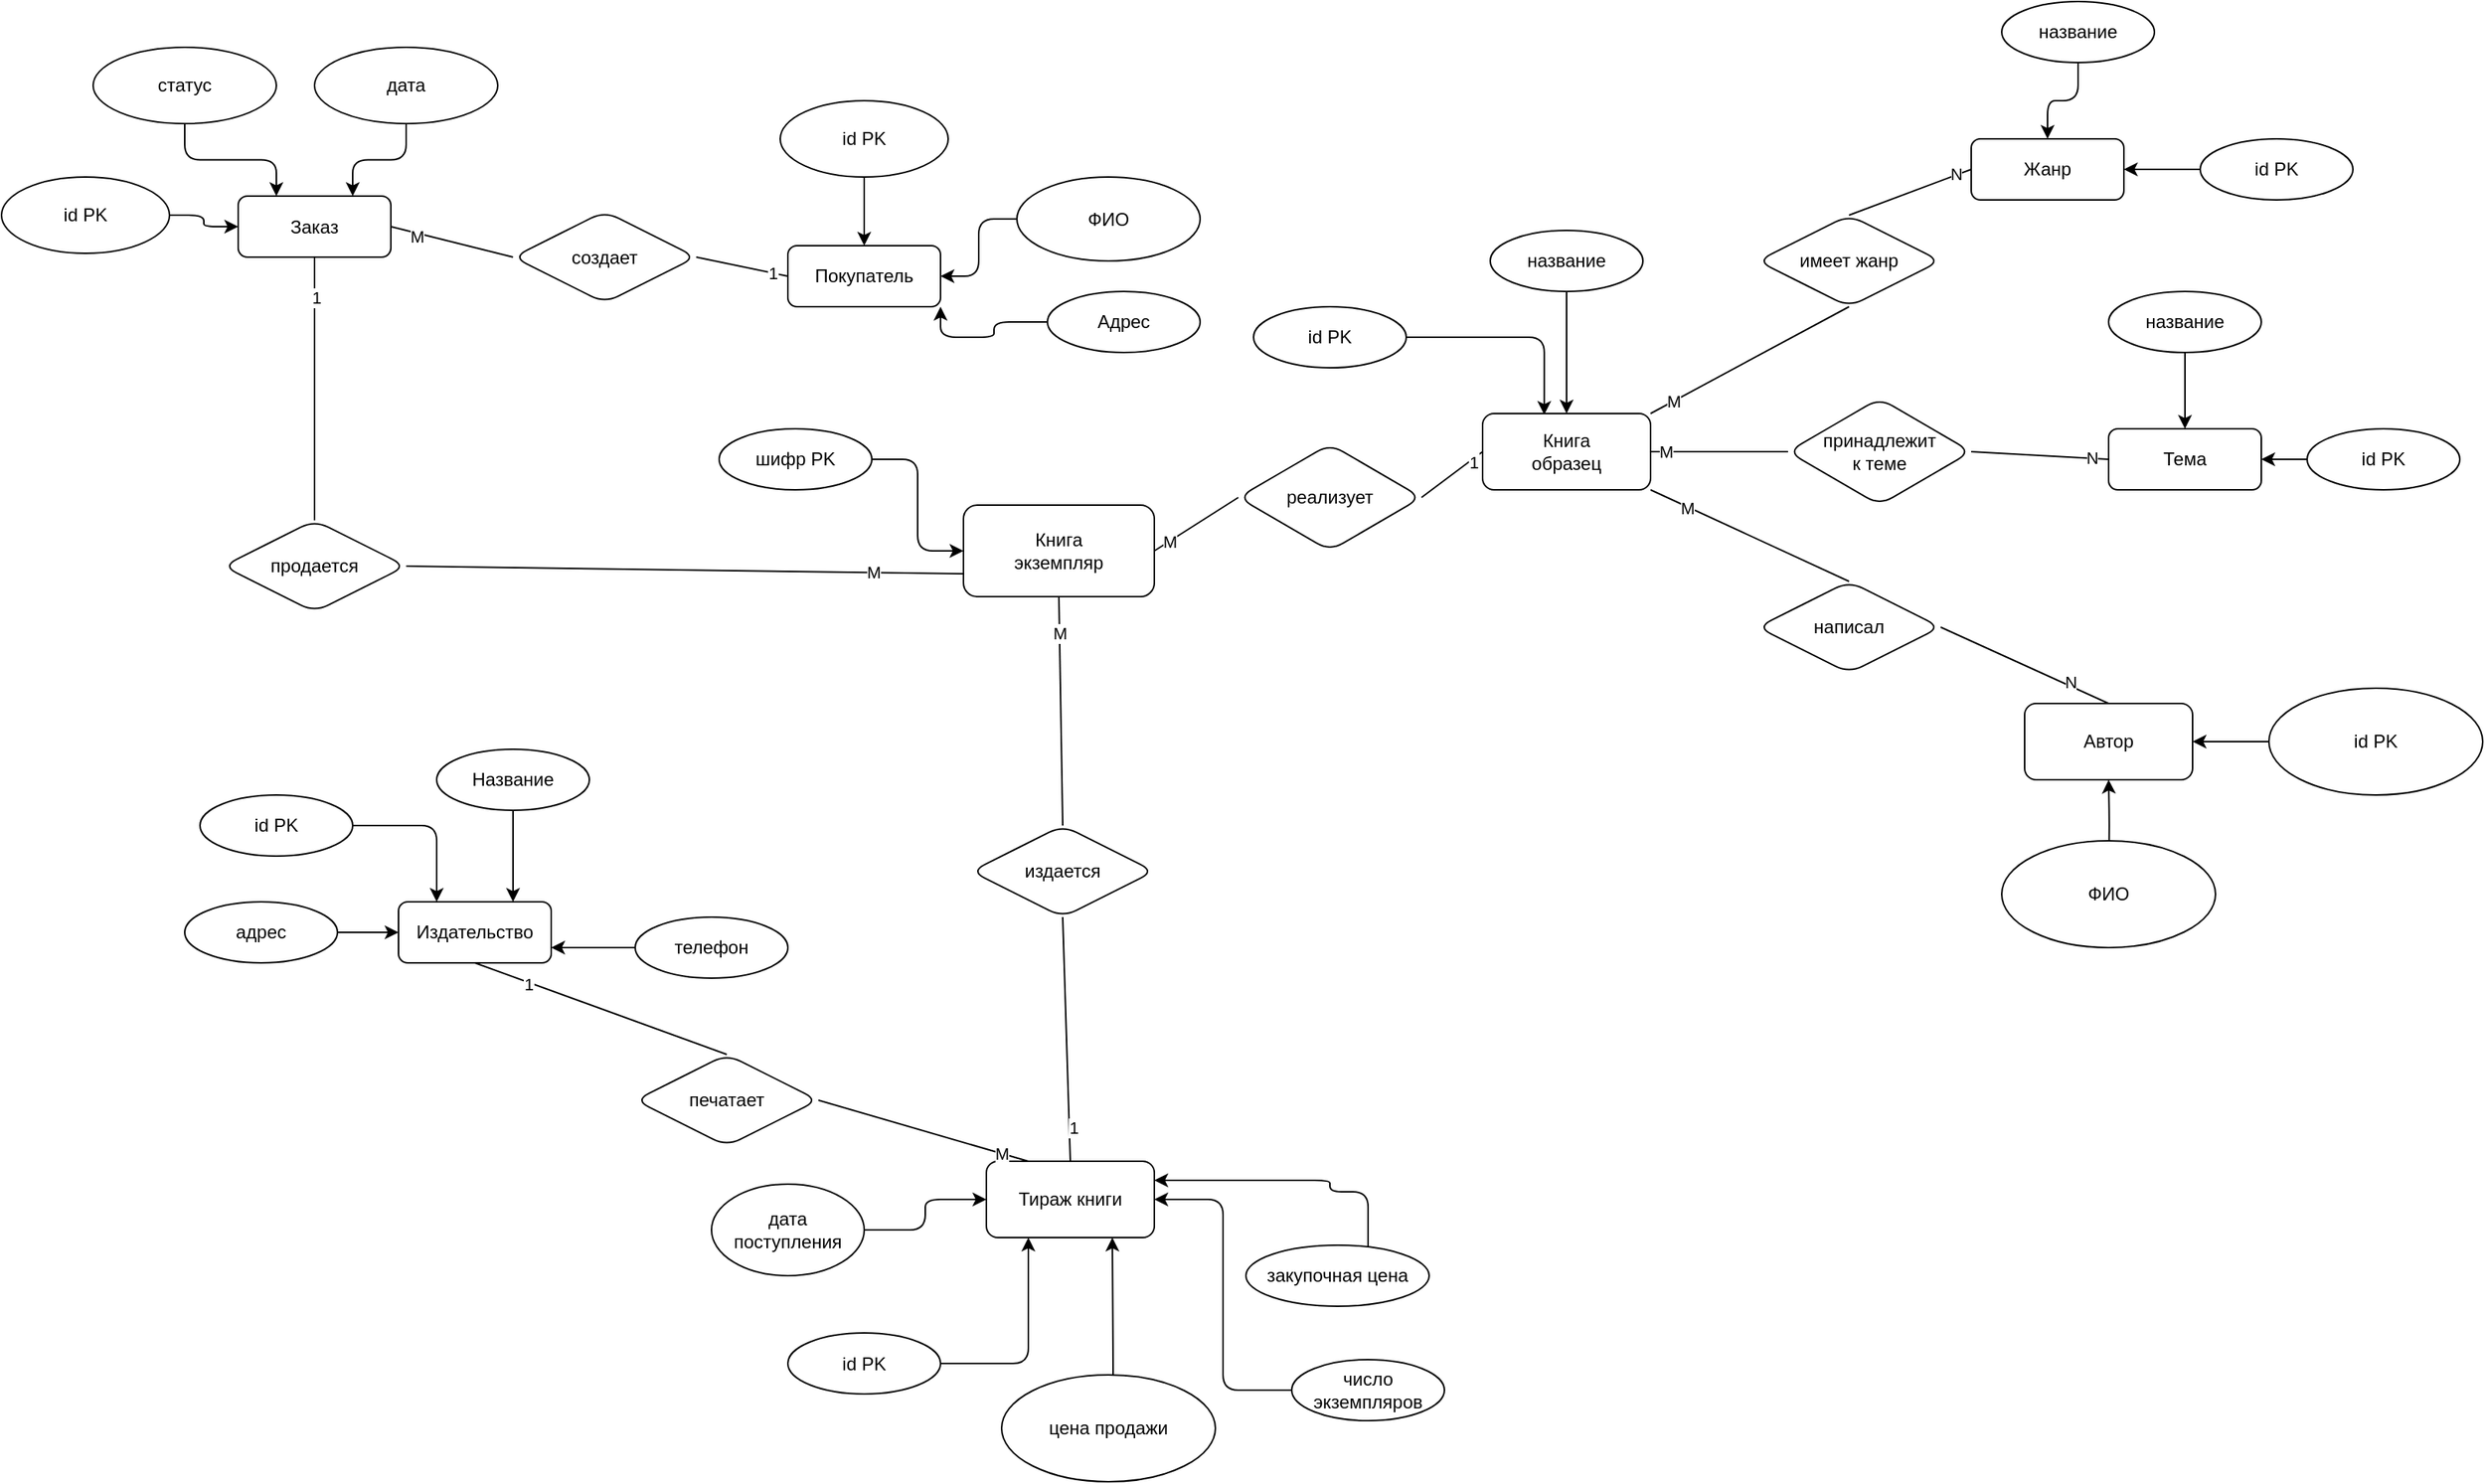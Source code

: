 <mxfile version="28.1.2">
  <diagram name="Page-1" id="4gY1-9q_Mk5y2YA-QHFZ">
    <mxGraphModel dx="2339" dy="1031" grid="1" gridSize="10" guides="1" tooltips="1" connect="1" arrows="1" fold="1" page="1" pageScale="1" pageWidth="850" pageHeight="1100" math="0" shadow="0" adaptiveColors="simple">
      <root>
        <mxCell id="0" />
        <mxCell id="1" parent="0" />
        <mxCell id="9Se3oxlIsE2VvD1E5Tmt-3" value="Книга&lt;div&gt;образец&lt;/div&gt;" style="html=1;whiteSpace=wrap;rounded=1;" parent="1" vertex="1">
          <mxGeometry x="210" y="360" width="110" height="50" as="geometry" />
        </mxCell>
        <mxCell id="9Se3oxlIsE2VvD1E5Tmt-8" value="id PK" style="ellipse;whiteSpace=wrap;html=1;rounded=1;" parent="1" vertex="1">
          <mxGeometry x="60" y="290" width="100" height="40" as="geometry" />
        </mxCell>
        <mxCell id="9Se3oxlIsE2VvD1E5Tmt-14" style="edgeStyle=orthogonalEdgeStyle;rounded=1;orthogonalLoop=1;jettySize=auto;html=1;entryX=0.5;entryY=0;entryDx=0;entryDy=0;" parent="1" source="9Se3oxlIsE2VvD1E5Tmt-11" target="9Se3oxlIsE2VvD1E5Tmt-3" edge="1">
          <mxGeometry relative="1" as="geometry" />
        </mxCell>
        <mxCell id="9Se3oxlIsE2VvD1E5Tmt-11" value="название" style="ellipse;whiteSpace=wrap;html=1;rounded=1;" parent="1" vertex="1">
          <mxGeometry x="215" y="240" width="100" height="40" as="geometry" />
        </mxCell>
        <mxCell id="9Se3oxlIsE2VvD1E5Tmt-16" style="edgeStyle=orthogonalEdgeStyle;rounded=1;orthogonalLoop=1;jettySize=auto;html=1;entryX=0.367;entryY=0.016;entryDx=0;entryDy=0;entryPerimeter=0;" parent="1" source="9Se3oxlIsE2VvD1E5Tmt-8" target="9Se3oxlIsE2VvD1E5Tmt-3" edge="1">
          <mxGeometry relative="1" as="geometry">
            <Array as="points">
              <mxPoint x="250" y="310" />
            </Array>
          </mxGeometry>
        </mxCell>
        <mxCell id="9Se3oxlIsE2VvD1E5Tmt-17" value="Тираж книги" style="html=1;whiteSpace=wrap;rounded=1;" parent="1" vertex="1">
          <mxGeometry x="-115" y="850" width="110" height="50" as="geometry" />
        </mxCell>
        <mxCell id="9Se3oxlIsE2VvD1E5Tmt-26" style="edgeStyle=orthogonalEdgeStyle;rounded=1;orthogonalLoop=1;jettySize=auto;html=1;entryX=0;entryY=0.5;entryDx=0;entryDy=0;" parent="1" source="9Se3oxlIsE2VvD1E5Tmt-18" target="9Se3oxlIsE2VvD1E5Tmt-17" edge="1">
          <mxGeometry relative="1" as="geometry" />
        </mxCell>
        <mxCell id="9Se3oxlIsE2VvD1E5Tmt-18" value="дата поступления" style="ellipse;whiteSpace=wrap;html=1;rounded=1;" parent="1" vertex="1">
          <mxGeometry x="-295" y="865" width="100" height="60" as="geometry" />
        </mxCell>
        <mxCell id="9Se3oxlIsE2VvD1E5Tmt-29" style="edgeStyle=orthogonalEdgeStyle;rounded=1;orthogonalLoop=1;jettySize=auto;html=1;entryX=1;entryY=0.25;entryDx=0;entryDy=0;exitX=0;exitY=0.5;exitDx=0;exitDy=0;" parent="1" source="9Se3oxlIsE2VvD1E5Tmt-20" target="9Se3oxlIsE2VvD1E5Tmt-17" edge="1">
          <mxGeometry relative="1" as="geometry">
            <Array as="points">
              <mxPoint x="135" y="870" />
              <mxPoint x="110" y="870" />
              <mxPoint x="110" y="863" />
            </Array>
            <mxPoint x="110" y="906.771" as="sourcePoint" />
          </mxGeometry>
        </mxCell>
        <mxCell id="9Se3oxlIsE2VvD1E5Tmt-20" value="закупочная цена" style="ellipse;whiteSpace=wrap;html=1;rounded=1;" parent="1" vertex="1">
          <mxGeometry x="55" y="905" width="120" height="40" as="geometry" />
        </mxCell>
        <mxCell id="9Se3oxlIsE2VvD1E5Tmt-23" style="edgeStyle=orthogonalEdgeStyle;rounded=1;orthogonalLoop=1;jettySize=auto;html=1;entryX=1;entryY=0.5;entryDx=0;entryDy=0;" parent="1" source="9Se3oxlIsE2VvD1E5Tmt-21" target="9Se3oxlIsE2VvD1E5Tmt-17" edge="1">
          <mxGeometry relative="1" as="geometry" />
        </mxCell>
        <mxCell id="9Se3oxlIsE2VvD1E5Tmt-21" value="число экземпляров" style="ellipse;whiteSpace=wrap;html=1;rounded=1;" parent="1" vertex="1">
          <mxGeometry x="85" y="980" width="100" height="40" as="geometry" />
        </mxCell>
        <mxCell id="9Se3oxlIsE2VvD1E5Tmt-36" value="издается" style="shape=rhombus;perimeter=rhombusPerimeter;whiteSpace=wrap;html=1;align=center;rounded=1;" parent="1" vertex="1">
          <mxGeometry x="-125" y="630" width="120" height="60" as="geometry" />
        </mxCell>
        <mxCell id="9Se3oxlIsE2VvD1E5Tmt-47" value="" style="endArrow=none;html=1;rounded=1;entryX=0.5;entryY=0;entryDx=0;entryDy=0;exitX=0.5;exitY=1;exitDx=0;exitDy=0;" parent="1" source="R1NpIcsILPxAZZRYo32D-2" target="9Se3oxlIsE2VvD1E5Tmt-36" edge="1">
          <mxGeometry relative="1" as="geometry">
            <mxPoint x="220" y="510" as="sourcePoint" />
            <mxPoint x="320" y="480" as="targetPoint" />
          </mxGeometry>
        </mxCell>
        <mxCell id="9Se3oxlIsE2VvD1E5Tmt-49" value="M" style="edgeLabel;html=1;align=center;verticalAlign=middle;resizable=0;points=[];rounded=1;" parent="9Se3oxlIsE2VvD1E5Tmt-47" vertex="1" connectable="0">
          <mxGeometry x="-0.678" relative="1" as="geometry">
            <mxPoint as="offset" />
          </mxGeometry>
        </mxCell>
        <mxCell id="9Se3oxlIsE2VvD1E5Tmt-48" value="" style="endArrow=none;html=1;rounded=1;entryX=0.5;entryY=1;entryDx=0;entryDy=0;exitX=0.5;exitY=0;exitDx=0;exitDy=0;" parent="1" source="9Se3oxlIsE2VvD1E5Tmt-17" target="9Se3oxlIsE2VvD1E5Tmt-36" edge="1">
          <mxGeometry relative="1" as="geometry">
            <mxPoint x="-25" y="780" as="sourcePoint" />
            <mxPoint x="135" y="780" as="targetPoint" />
          </mxGeometry>
        </mxCell>
        <mxCell id="9Se3oxlIsE2VvD1E5Tmt-51" value="1" style="edgeLabel;html=1;align=center;verticalAlign=middle;resizable=0;points=[];rounded=1;" parent="9Se3oxlIsE2VvD1E5Tmt-48" vertex="1" connectable="0">
          <mxGeometry x="-0.727" y="-1" relative="1" as="geometry">
            <mxPoint x="1" as="offset" />
          </mxGeometry>
        </mxCell>
        <mxCell id="9Se3oxlIsE2VvD1E5Tmt-52" value="Тема" style="whiteSpace=wrap;html=1;align=center;rounded=1;" parent="1" vertex="1">
          <mxGeometry x="620" y="370" width="100" height="40" as="geometry" />
        </mxCell>
        <mxCell id="9Se3oxlIsE2VvD1E5Tmt-53" value="принадлежит&lt;div&gt;к теме&lt;/div&gt;" style="shape=rhombus;perimeter=rhombusPerimeter;whiteSpace=wrap;html=1;align=center;rounded=1;" parent="1" vertex="1">
          <mxGeometry x="410" y="350" width="120" height="70" as="geometry" />
        </mxCell>
        <mxCell id="9Se3oxlIsE2VvD1E5Tmt-55" value="" style="endArrow=none;html=1;rounded=1;exitX=1;exitY=0.5;exitDx=0;exitDy=0;entryX=0;entryY=0.5;entryDx=0;entryDy=0;" parent="1" source="9Se3oxlIsE2VvD1E5Tmt-3" target="9Se3oxlIsE2VvD1E5Tmt-53" edge="1">
          <mxGeometry relative="1" as="geometry">
            <mxPoint x="280" y="480" as="sourcePoint" />
            <mxPoint x="440" y="480" as="targetPoint" />
          </mxGeometry>
        </mxCell>
        <mxCell id="9Se3oxlIsE2VvD1E5Tmt-57" value="M" style="edgeLabel;html=1;align=center;verticalAlign=middle;resizable=0;points=[];rounded=1;" parent="9Se3oxlIsE2VvD1E5Tmt-55" vertex="1" connectable="0">
          <mxGeometry x="-0.774" relative="1" as="geometry">
            <mxPoint as="offset" />
          </mxGeometry>
        </mxCell>
        <mxCell id="9Se3oxlIsE2VvD1E5Tmt-56" value="" style="endArrow=none;html=1;rounded=1;exitX=1;exitY=0.5;exitDx=0;exitDy=0;entryX=0;entryY=0.5;entryDx=0;entryDy=0;" parent="1" source="9Se3oxlIsE2VvD1E5Tmt-53" target="9Se3oxlIsE2VvD1E5Tmt-52" edge="1">
          <mxGeometry relative="1" as="geometry">
            <mxPoint x="420" y="460" as="sourcePoint" />
            <mxPoint x="580" y="460" as="targetPoint" />
          </mxGeometry>
        </mxCell>
        <mxCell id="9Se3oxlIsE2VvD1E5Tmt-58" value="N" style="edgeLabel;html=1;align=center;verticalAlign=middle;resizable=0;points=[];rounded=1;" parent="9Se3oxlIsE2VvD1E5Tmt-56" vertex="1" connectable="0">
          <mxGeometry x="0.755" y="1" relative="1" as="geometry">
            <mxPoint as="offset" />
          </mxGeometry>
        </mxCell>
        <mxCell id="9Se3oxlIsE2VvD1E5Tmt-60" style="edgeStyle=orthogonalEdgeStyle;rounded=1;orthogonalLoop=1;jettySize=auto;html=1;entryX=0.5;entryY=0;entryDx=0;entryDy=0;" parent="1" source="9Se3oxlIsE2VvD1E5Tmt-59" target="9Se3oxlIsE2VvD1E5Tmt-52" edge="1">
          <mxGeometry relative="1" as="geometry" />
        </mxCell>
        <mxCell id="9Se3oxlIsE2VvD1E5Tmt-59" value="название" style="ellipse;whiteSpace=wrap;html=1;align=center;rounded=1;" parent="1" vertex="1">
          <mxGeometry x="620" y="280" width="100" height="40" as="geometry" />
        </mxCell>
        <mxCell id="9Se3oxlIsE2VvD1E5Tmt-62" style="edgeStyle=orthogonalEdgeStyle;rounded=1;orthogonalLoop=1;jettySize=auto;html=1;entryX=1;entryY=0.5;entryDx=0;entryDy=0;" parent="1" source="9Se3oxlIsE2VvD1E5Tmt-61" target="9Se3oxlIsE2VvD1E5Tmt-52" edge="1">
          <mxGeometry relative="1" as="geometry" />
        </mxCell>
        <mxCell id="9Se3oxlIsE2VvD1E5Tmt-61" value="id PK" style="ellipse;whiteSpace=wrap;html=1;align=center;rounded=1;" parent="1" vertex="1">
          <mxGeometry x="750" y="370" width="100" height="40" as="geometry" />
        </mxCell>
        <mxCell id="R1NpIcsILPxAZZRYo32D-1" style="edgeStyle=orthogonalEdgeStyle;rounded=1;orthogonalLoop=1;jettySize=auto;html=1;entryX=0.25;entryY=1;entryDx=0;entryDy=0;" parent="1" source="9Se3oxlIsE2VvD1E5Tmt-66" target="9Se3oxlIsE2VvD1E5Tmt-17" edge="1">
          <mxGeometry relative="1" as="geometry" />
        </mxCell>
        <mxCell id="9Se3oxlIsE2VvD1E5Tmt-66" value="id PK" style="ellipse;whiteSpace=wrap;html=1;align=center;rounded=1;" parent="1" vertex="1">
          <mxGeometry x="-245" y="962.5" width="100" height="40" as="geometry" />
        </mxCell>
        <mxCell id="W8SGmFH3baPtPfJe9Yov-1" value="Автор" style="html=1;whiteSpace=wrap;rounded=1;" parent="1" vertex="1">
          <mxGeometry x="565" y="550" width="110" height="50" as="geometry" />
        </mxCell>
        <mxCell id="W8SGmFH3baPtPfJe9Yov-4" style="edgeStyle=orthogonalEdgeStyle;rounded=1;orthogonalLoop=1;jettySize=auto;html=1;entryX=0.5;entryY=1;entryDx=0;entryDy=0;" parent="1" target="W8SGmFH3baPtPfJe9Yov-1" edge="1">
          <mxGeometry relative="1" as="geometry">
            <mxPoint x="620" y="660.0" as="sourcePoint" />
          </mxGeometry>
        </mxCell>
        <mxCell id="W8SGmFH3baPtPfJe9Yov-2" value="ФИО" style="ellipse;whiteSpace=wrap;html=1;rounded=1;" parent="1" vertex="1">
          <mxGeometry x="550" y="640" width="140" height="70" as="geometry" />
        </mxCell>
        <mxCell id="W8SGmFH3baPtPfJe9Yov-5" style="edgeStyle=orthogonalEdgeStyle;rounded=1;orthogonalLoop=1;jettySize=auto;html=1;entryX=1;entryY=0.5;entryDx=0;entryDy=0;" parent="1" source="W8SGmFH3baPtPfJe9Yov-3" target="W8SGmFH3baPtPfJe9Yov-1" edge="1">
          <mxGeometry relative="1" as="geometry" />
        </mxCell>
        <mxCell id="W8SGmFH3baPtPfJe9Yov-3" value="id PK" style="ellipse;whiteSpace=wrap;html=1;rounded=1;" parent="1" vertex="1">
          <mxGeometry x="725" y="540" width="140" height="70" as="geometry" />
        </mxCell>
        <mxCell id="W8SGmFH3baPtPfJe9Yov-11" value="написал" style="shape=rhombus;perimeter=rhombusPerimeter;whiteSpace=wrap;html=1;align=center;rounded=1;" parent="1" vertex="1">
          <mxGeometry x="390" y="470" width="120" height="60" as="geometry" />
        </mxCell>
        <mxCell id="W8SGmFH3baPtPfJe9Yov-12" value="" style="endArrow=none;html=1;rounded=1;exitX=1;exitY=1;exitDx=0;exitDy=0;entryX=0.5;entryY=0;entryDx=0;entryDy=0;" parent="1" source="9Se3oxlIsE2VvD1E5Tmt-3" target="W8SGmFH3baPtPfJe9Yov-11" edge="1">
          <mxGeometry relative="1" as="geometry">
            <mxPoint x="420" y="610" as="sourcePoint" />
            <mxPoint x="580" y="610" as="targetPoint" />
          </mxGeometry>
        </mxCell>
        <mxCell id="W8SGmFH3baPtPfJe9Yov-13" value="M" style="edgeLabel;html=1;align=center;verticalAlign=middle;resizable=0;points=[];rounded=1;" parent="W8SGmFH3baPtPfJe9Yov-12" vertex="1" connectable="0">
          <mxGeometry x="-0.638" y="-1" relative="1" as="geometry">
            <mxPoint x="1" as="offset" />
          </mxGeometry>
        </mxCell>
        <mxCell id="W8SGmFH3baPtPfJe9Yov-14" value="" style="endArrow=none;html=1;rounded=1;exitX=1;exitY=0.5;exitDx=0;exitDy=0;entryX=0.5;entryY=0;entryDx=0;entryDy=0;" parent="1" source="W8SGmFH3baPtPfJe9Yov-11" target="W8SGmFH3baPtPfJe9Yov-1" edge="1">
          <mxGeometry relative="1" as="geometry">
            <mxPoint x="445" y="620" as="sourcePoint" />
            <mxPoint x="605" y="620" as="targetPoint" />
          </mxGeometry>
        </mxCell>
        <mxCell id="W8SGmFH3baPtPfJe9Yov-15" value="N" style="edgeLabel;html=1;align=center;verticalAlign=middle;resizable=0;points=[];rounded=1;" parent="W8SGmFH3baPtPfJe9Yov-14" vertex="1" connectable="0">
          <mxGeometry x="0.521" y="3" relative="1" as="geometry">
            <mxPoint as="offset" />
          </mxGeometry>
        </mxCell>
        <mxCell id="W8SGmFH3baPtPfJe9Yov-16" value="Издательство" style="whiteSpace=wrap;html=1;align=center;rounded=1;" parent="1" vertex="1">
          <mxGeometry x="-500" y="680" width="100" height="40" as="geometry" />
        </mxCell>
        <mxCell id="TnkTCyvSRFXL7-e-8ldS-4" style="edgeStyle=orthogonalEdgeStyle;rounded=1;orthogonalLoop=1;jettySize=auto;html=1;entryX=0.25;entryY=0;entryDx=0;entryDy=0;" parent="1" source="W8SGmFH3baPtPfJe9Yov-17" target="W8SGmFH3baPtPfJe9Yov-16" edge="1">
          <mxGeometry relative="1" as="geometry" />
        </mxCell>
        <mxCell id="W8SGmFH3baPtPfJe9Yov-17" value="id PK" style="ellipse;whiteSpace=wrap;html=1;align=center;rounded=1;" parent="1" vertex="1">
          <mxGeometry x="-630" y="610" width="100" height="40" as="geometry" />
        </mxCell>
        <mxCell id="TnkTCyvSRFXL7-e-8ldS-3" style="edgeStyle=orthogonalEdgeStyle;rounded=1;orthogonalLoop=1;jettySize=auto;html=1;entryX=0.75;entryY=0;entryDx=0;entryDy=0;" parent="1" source="W8SGmFH3baPtPfJe9Yov-19" target="W8SGmFH3baPtPfJe9Yov-16" edge="1">
          <mxGeometry relative="1" as="geometry" />
        </mxCell>
        <mxCell id="W8SGmFH3baPtPfJe9Yov-19" value="Название" style="ellipse;whiteSpace=wrap;html=1;align=center;rounded=1;" parent="1" vertex="1">
          <mxGeometry x="-475" y="580" width="100" height="40" as="geometry" />
        </mxCell>
        <mxCell id="W8SGmFH3baPtPfJe9Yov-22" style="edgeStyle=orthogonalEdgeStyle;rounded=1;orthogonalLoop=1;jettySize=auto;html=1;" parent="1" source="W8SGmFH3baPtPfJe9Yov-21" target="W8SGmFH3baPtPfJe9Yov-16" edge="1">
          <mxGeometry relative="1" as="geometry" />
        </mxCell>
        <mxCell id="W8SGmFH3baPtPfJe9Yov-21" value="адрес" style="ellipse;whiteSpace=wrap;html=1;align=center;rounded=1;" parent="1" vertex="1">
          <mxGeometry x="-640" y="680" width="100" height="40" as="geometry" />
        </mxCell>
        <mxCell id="W8SGmFH3baPtPfJe9Yov-23" value="печатает" style="shape=rhombus;perimeter=rhombusPerimeter;whiteSpace=wrap;html=1;align=center;rounded=1;" parent="1" vertex="1">
          <mxGeometry x="-345" y="780" width="120" height="60" as="geometry" />
        </mxCell>
        <mxCell id="W8SGmFH3baPtPfJe9Yov-24" value="" style="endArrow=none;html=1;rounded=1;exitX=0.5;exitY=1;exitDx=0;exitDy=0;entryX=0.5;entryY=0;entryDx=0;entryDy=0;" parent="1" source="W8SGmFH3baPtPfJe9Yov-16" target="W8SGmFH3baPtPfJe9Yov-23" edge="1">
          <mxGeometry relative="1" as="geometry">
            <mxPoint x="-10" y="740" as="sourcePoint" />
            <mxPoint x="150" y="740" as="targetPoint" />
          </mxGeometry>
        </mxCell>
        <mxCell id="W8SGmFH3baPtPfJe9Yov-27" value="1" style="edgeLabel;html=1;align=center;verticalAlign=middle;resizable=0;points=[];rounded=1;" parent="W8SGmFH3baPtPfJe9Yov-24" vertex="1" connectable="0">
          <mxGeometry x="-0.581" y="-1" relative="1" as="geometry">
            <mxPoint as="offset" />
          </mxGeometry>
        </mxCell>
        <mxCell id="W8SGmFH3baPtPfJe9Yov-25" value="" style="endArrow=none;html=1;rounded=1;exitX=1;exitY=0.5;exitDx=0;exitDy=0;entryX=0.25;entryY=0;entryDx=0;entryDy=0;" parent="1" source="W8SGmFH3baPtPfJe9Yov-23" target="9Se3oxlIsE2VvD1E5Tmt-17" edge="1">
          <mxGeometry relative="1" as="geometry">
            <mxPoint x="215" y="630" as="sourcePoint" />
            <mxPoint x="375" y="630" as="targetPoint" />
          </mxGeometry>
        </mxCell>
        <mxCell id="W8SGmFH3baPtPfJe9Yov-26" value="M" style="edgeLabel;html=1;align=center;verticalAlign=middle;resizable=0;points=[];rounded=1;" parent="W8SGmFH3baPtPfJe9Yov-25" vertex="1" connectable="0">
          <mxGeometry x="0.737" relative="1" as="geometry">
            <mxPoint as="offset" />
          </mxGeometry>
        </mxCell>
        <mxCell id="W8SGmFH3baPtPfJe9Yov-30" style="edgeStyle=orthogonalEdgeStyle;rounded=1;orthogonalLoop=1;jettySize=auto;html=1;entryX=1;entryY=0.75;entryDx=0;entryDy=0;" parent="1" source="W8SGmFH3baPtPfJe9Yov-28" target="W8SGmFH3baPtPfJe9Yov-16" edge="1">
          <mxGeometry relative="1" as="geometry">
            <Array as="points">
              <mxPoint x="-310" y="710" />
            </Array>
          </mxGeometry>
        </mxCell>
        <mxCell id="W8SGmFH3baPtPfJe9Yov-28" value="телефон" style="ellipse;whiteSpace=wrap;html=1;align=center;rounded=1;" parent="1" vertex="1">
          <mxGeometry x="-345" y="690" width="100" height="40" as="geometry" />
        </mxCell>
        <mxCell id="cuhkvLwkdtvA_Xsvxnh1-2" style="edgeStyle=orthogonalEdgeStyle;rounded=1;orthogonalLoop=1;jettySize=auto;html=1;entryX=0.75;entryY=1;entryDx=0;entryDy=0;" parent="1" source="cuhkvLwkdtvA_Xsvxnh1-1" target="9Se3oxlIsE2VvD1E5Tmt-17" edge="1">
          <mxGeometry relative="1" as="geometry">
            <Array as="points">
              <mxPoint x="-32" y="980" />
              <mxPoint x="-32" y="980" />
            </Array>
          </mxGeometry>
        </mxCell>
        <mxCell id="cuhkvLwkdtvA_Xsvxnh1-1" value="цена продажи" style="ellipse;whiteSpace=wrap;html=1;rounded=1;" parent="1" vertex="1">
          <mxGeometry x="-105" y="990" width="140" height="70" as="geometry" />
        </mxCell>
        <mxCell id="TmfHrnBX4bweccH5hzlP-1" value="Жанр" style="whiteSpace=wrap;html=1;align=center;rounded=1;" parent="1" vertex="1">
          <mxGeometry x="530" y="180" width="100" height="40" as="geometry" />
        </mxCell>
        <mxCell id="TmfHrnBX4bweccH5hzlP-2" value="имеет жанр" style="shape=rhombus;perimeter=rhombusPerimeter;whiteSpace=wrap;html=1;align=center;direction=north;rounded=1;" parent="1" vertex="1">
          <mxGeometry x="390" y="230" width="120" height="60" as="geometry" />
        </mxCell>
        <mxCell id="TmfHrnBX4bweccH5hzlP-3" value="" style="endArrow=none;html=1;rounded=1;exitX=1;exitY=0.5;exitDx=0;exitDy=0;entryX=0;entryY=0.5;entryDx=0;entryDy=0;" parent="1" source="TmfHrnBX4bweccH5hzlP-2" target="TmfHrnBX4bweccH5hzlP-1" edge="1">
          <mxGeometry relative="1" as="geometry">
            <mxPoint x="350" y="270" as="sourcePoint" />
            <mxPoint x="510" y="270" as="targetPoint" />
          </mxGeometry>
        </mxCell>
        <mxCell id="TmfHrnBX4bweccH5hzlP-4" value="N" style="edgeLabel;html=1;align=center;verticalAlign=middle;resizable=0;points=[];rounded=1;" parent="TmfHrnBX4bweccH5hzlP-3" vertex="1" connectable="0">
          <mxGeometry x="0.755" y="1" relative="1" as="geometry">
            <mxPoint as="offset" />
          </mxGeometry>
        </mxCell>
        <mxCell id="TmfHrnBX4bweccH5hzlP-5" style="edgeStyle=orthogonalEdgeStyle;rounded=1;orthogonalLoop=1;jettySize=auto;html=1;entryX=0.5;entryY=0;entryDx=0;entryDy=0;" parent="1" source="TmfHrnBX4bweccH5hzlP-6" target="TmfHrnBX4bweccH5hzlP-1" edge="1">
          <mxGeometry relative="1" as="geometry" />
        </mxCell>
        <mxCell id="TmfHrnBX4bweccH5hzlP-6" value="название" style="ellipse;whiteSpace=wrap;html=1;align=center;rounded=1;" parent="1" vertex="1">
          <mxGeometry x="550" y="90" width="100" height="40" as="geometry" />
        </mxCell>
        <mxCell id="TmfHrnBX4bweccH5hzlP-7" style="edgeStyle=orthogonalEdgeStyle;rounded=1;orthogonalLoop=1;jettySize=auto;html=1;entryX=1;entryY=0.5;entryDx=0;entryDy=0;" parent="1" source="TmfHrnBX4bweccH5hzlP-8" target="TmfHrnBX4bweccH5hzlP-1" edge="1">
          <mxGeometry relative="1" as="geometry" />
        </mxCell>
        <mxCell id="TmfHrnBX4bweccH5hzlP-8" value="id PK" style="ellipse;whiteSpace=wrap;html=1;align=center;rounded=1;" parent="1" vertex="1">
          <mxGeometry x="680" y="180" width="100" height="40" as="geometry" />
        </mxCell>
        <mxCell id="TmfHrnBX4bweccH5hzlP-9" value="" style="endArrow=none;html=1;rounded=1;exitX=1;exitY=0;exitDx=0;exitDy=0;entryX=0;entryY=0.5;entryDx=0;entryDy=0;" parent="1" source="9Se3oxlIsE2VvD1E5Tmt-3" target="TmfHrnBX4bweccH5hzlP-2" edge="1">
          <mxGeometry relative="1" as="geometry">
            <mxPoint x="360" y="310" as="sourcePoint" />
            <mxPoint x="450" y="315" as="targetPoint" />
          </mxGeometry>
        </mxCell>
        <mxCell id="TmfHrnBX4bweccH5hzlP-10" value="M" style="edgeLabel;html=1;align=center;verticalAlign=middle;resizable=0;points=[];rounded=1;" parent="TmfHrnBX4bweccH5hzlP-9" vertex="1" connectable="0">
          <mxGeometry x="-0.774" relative="1" as="geometry">
            <mxPoint as="offset" />
          </mxGeometry>
        </mxCell>
        <mxCell id="6Ank3q57ABnUUZoKMcUR-1" value="Заказ" style="whiteSpace=wrap;html=1;align=center;rounded=1;" parent="1" vertex="1">
          <mxGeometry x="-605" y="217.5" width="100" height="40" as="geometry" />
        </mxCell>
        <mxCell id="6Ank3q57ABnUUZoKMcUR-2" value="продается" style="shape=rhombus;perimeter=rhombusPerimeter;whiteSpace=wrap;html=1;align=center;rounded=1;" parent="1" vertex="1">
          <mxGeometry x="-615" y="430" width="120" height="60" as="geometry" />
        </mxCell>
        <mxCell id="6Ank3q57ABnUUZoKMcUR-3" value="" style="endArrow=none;html=1;rounded=1;exitX=0;exitY=0.75;exitDx=0;exitDy=0;entryX=1;entryY=0.5;entryDx=0;entryDy=0;" parent="1" source="R1NpIcsILPxAZZRYo32D-2" target="6Ank3q57ABnUUZoKMcUR-2" edge="1">
          <mxGeometry relative="1" as="geometry">
            <mxPoint x="255" y="840" as="sourcePoint" />
            <mxPoint x="-490" y="470" as="targetPoint" />
          </mxGeometry>
        </mxCell>
        <mxCell id="6Ank3q57ABnUUZoKMcUR-4" value="M" style="edgeLabel;html=1;align=center;verticalAlign=middle;resizable=0;points=[];rounded=1;" parent="6Ank3q57ABnUUZoKMcUR-3" vertex="1" connectable="0">
          <mxGeometry x="-0.678" relative="1" as="geometry">
            <mxPoint as="offset" />
          </mxGeometry>
        </mxCell>
        <mxCell id="6Ank3q57ABnUUZoKMcUR-5" value="" style="endArrow=none;html=1;rounded=1;exitX=0.5;exitY=0;exitDx=0;exitDy=0;entryX=0.5;entryY=1;entryDx=0;entryDy=0;" parent="1" source="6Ank3q57ABnUUZoKMcUR-2" target="6Ank3q57ABnUUZoKMcUR-1" edge="1">
          <mxGeometry relative="1" as="geometry">
            <mxPoint x="-650" y="130" as="sourcePoint" />
            <mxPoint x="-735" y="330" as="targetPoint" />
          </mxGeometry>
        </mxCell>
        <mxCell id="iAlZ28kE9nrSTsfTfCAr-4" value="1" style="edgeLabel;html=1;align=center;verticalAlign=middle;resizable=0;points=[];" vertex="1" connectable="0" parent="6Ank3q57ABnUUZoKMcUR-5">
          <mxGeometry x="0.694" y="-1" relative="1" as="geometry">
            <mxPoint as="offset" />
          </mxGeometry>
        </mxCell>
        <mxCell id="6Ank3q57ABnUUZoKMcUR-8" value="Покупатель" style="whiteSpace=wrap;html=1;align=center;rounded=1;" parent="1" vertex="1">
          <mxGeometry x="-245" y="250" width="100" height="40" as="geometry" />
        </mxCell>
        <mxCell id="6Ank3q57ABnUUZoKMcUR-9" value="создает" style="shape=rhombus;perimeter=rhombusPerimeter;whiteSpace=wrap;html=1;align=center;rounded=1;" parent="1" vertex="1">
          <mxGeometry x="-425" y="227.5" width="120" height="60" as="geometry" />
        </mxCell>
        <mxCell id="6Ank3q57ABnUUZoKMcUR-10" value="" style="endArrow=none;html=1;rounded=1;exitX=0;exitY=0.5;exitDx=0;exitDy=0;entryX=1;entryY=0.5;entryDx=0;entryDy=0;" parent="1" source="6Ank3q57ABnUUZoKMcUR-8" target="6Ank3q57ABnUUZoKMcUR-9" edge="1">
          <mxGeometry relative="1" as="geometry">
            <mxPoint x="-525" y="197.5" as="sourcePoint" />
            <mxPoint x="-435" y="267.5" as="targetPoint" />
          </mxGeometry>
        </mxCell>
        <mxCell id="6Ank3q57ABnUUZoKMcUR-11" value="1" style="edgeLabel;html=1;align=center;verticalAlign=middle;resizable=0;points=[];rounded=1;" parent="6Ank3q57ABnUUZoKMcUR-10" vertex="1" connectable="0">
          <mxGeometry x="-0.678" relative="1" as="geometry">
            <mxPoint as="offset" />
          </mxGeometry>
        </mxCell>
        <mxCell id="6Ank3q57ABnUUZoKMcUR-12" value="" style="endArrow=none;html=1;rounded=1;exitX=0;exitY=0.5;exitDx=0;exitDy=0;entryX=1;entryY=0.5;entryDx=0;entryDy=0;" parent="1" source="6Ank3q57ABnUUZoKMcUR-9" target="6Ank3q57ABnUUZoKMcUR-1" edge="1">
          <mxGeometry relative="1" as="geometry">
            <mxPoint x="-455" y="247.5" as="sourcePoint" />
            <mxPoint x="-555" y="207.5" as="targetPoint" />
          </mxGeometry>
        </mxCell>
        <mxCell id="6Ank3q57ABnUUZoKMcUR-14" value="М" style="edgeLabel;html=1;align=center;verticalAlign=middle;resizable=0;points=[];rounded=1;" parent="6Ank3q57ABnUUZoKMcUR-12" vertex="1" connectable="0">
          <mxGeometry x="0.573" y="2" relative="1" as="geometry">
            <mxPoint as="offset" />
          </mxGeometry>
        </mxCell>
        <mxCell id="6Ank3q57ABnUUZoKMcUR-17" style="edgeStyle=orthogonalEdgeStyle;rounded=1;orthogonalLoop=1;jettySize=auto;html=1;entryX=0;entryY=0.5;entryDx=0;entryDy=0;" parent="1" source="6Ank3q57ABnUUZoKMcUR-16" target="6Ank3q57ABnUUZoKMcUR-1" edge="1">
          <mxGeometry relative="1" as="geometry" />
        </mxCell>
        <mxCell id="6Ank3q57ABnUUZoKMcUR-16" value="id PK" style="ellipse;whiteSpace=wrap;html=1;rounded=1;" parent="1" vertex="1">
          <mxGeometry x="-760" y="205" width="110" height="50" as="geometry" />
        </mxCell>
        <mxCell id="6Ank3q57ABnUUZoKMcUR-19" style="edgeStyle=orthogonalEdgeStyle;rounded=1;orthogonalLoop=1;jettySize=auto;html=1;entryX=1;entryY=0.5;entryDx=0;entryDy=0;" parent="1" source="6Ank3q57ABnUUZoKMcUR-18" target="6Ank3q57ABnUUZoKMcUR-8" edge="1">
          <mxGeometry relative="1" as="geometry" />
        </mxCell>
        <mxCell id="6Ank3q57ABnUUZoKMcUR-18" value="ФИО" style="ellipse;whiteSpace=wrap;html=1;rounded=1;" parent="1" vertex="1">
          <mxGeometry x="-95" y="205" width="120" height="55" as="geometry" />
        </mxCell>
        <mxCell id="6Ank3q57ABnUUZoKMcUR-21" style="edgeStyle=orthogonalEdgeStyle;rounded=1;orthogonalLoop=1;jettySize=auto;html=1;" parent="1" source="6Ank3q57ABnUUZoKMcUR-20" target="6Ank3q57ABnUUZoKMcUR-8" edge="1">
          <mxGeometry relative="1" as="geometry" />
        </mxCell>
        <mxCell id="6Ank3q57ABnUUZoKMcUR-20" value="id PK" style="ellipse;whiteSpace=wrap;html=1;rounded=1;" parent="1" vertex="1">
          <mxGeometry x="-250" y="155" width="110" height="50" as="geometry" />
        </mxCell>
        <mxCell id="6Ank3q57ABnUUZoKMcUR-23" style="edgeStyle=orthogonalEdgeStyle;rounded=1;orthogonalLoop=1;jettySize=auto;html=1;entryX=1;entryY=1;entryDx=0;entryDy=0;" parent="1" source="6Ank3q57ABnUUZoKMcUR-22" target="6Ank3q57ABnUUZoKMcUR-8" edge="1">
          <mxGeometry relative="1" as="geometry" />
        </mxCell>
        <mxCell id="6Ank3q57ABnUUZoKMcUR-22" value="Адрес" style="ellipse;whiteSpace=wrap;html=1;align=center;rounded=1;" parent="1" vertex="1">
          <mxGeometry x="-75" y="280" width="100" height="40" as="geometry" />
        </mxCell>
        <mxCell id="R1NpIcsILPxAZZRYo32D-2" value="Книга&lt;div&gt;экземпляр&lt;/div&gt;" style="html=1;whiteSpace=wrap;rounded=1;" parent="1" vertex="1">
          <mxGeometry x="-130" y="420" width="125" height="60" as="geometry" />
        </mxCell>
        <mxCell id="R1NpIcsILPxAZZRYo32D-4" style="edgeStyle=orthogonalEdgeStyle;rounded=1;orthogonalLoop=1;jettySize=auto;html=1;entryX=0;entryY=0.5;entryDx=0;entryDy=0;" parent="1" source="R1NpIcsILPxAZZRYo32D-3" target="R1NpIcsILPxAZZRYo32D-2" edge="1">
          <mxGeometry relative="1" as="geometry" />
        </mxCell>
        <mxCell id="R1NpIcsILPxAZZRYo32D-3" value="шифр PK" style="ellipse;whiteSpace=wrap;html=1;rounded=1;" parent="1" vertex="1">
          <mxGeometry x="-290" y="370" width="100" height="40" as="geometry" />
        </mxCell>
        <mxCell id="R1NpIcsILPxAZZRYo32D-5" value="реализует" style="shape=rhombus;perimeter=rhombusPerimeter;whiteSpace=wrap;html=1;align=center;rounded=1;" parent="1" vertex="1">
          <mxGeometry x="50" y="380" width="120" height="70" as="geometry" />
        </mxCell>
        <mxCell id="R1NpIcsILPxAZZRYo32D-6" value="" style="endArrow=none;html=1;rounded=1;exitX=1;exitY=0.5;exitDx=0;exitDy=0;entryX=0;entryY=0.5;entryDx=0;entryDy=0;" parent="1" source="R1NpIcsILPxAZZRYo32D-2" target="R1NpIcsILPxAZZRYo32D-5" edge="1">
          <mxGeometry relative="1" as="geometry">
            <mxPoint x="30" y="540" as="sourcePoint" />
            <mxPoint x="190" y="540" as="targetPoint" />
          </mxGeometry>
        </mxCell>
        <mxCell id="R1NpIcsILPxAZZRYo32D-8" value="М" style="edgeLabel;html=1;align=center;verticalAlign=middle;resizable=0;points=[];rounded=1;" parent="R1NpIcsILPxAZZRYo32D-6" vertex="1" connectable="0">
          <mxGeometry x="-0.635" relative="1" as="geometry">
            <mxPoint as="offset" />
          </mxGeometry>
        </mxCell>
        <mxCell id="R1NpIcsILPxAZZRYo32D-7" value="" style="endArrow=none;html=1;rounded=1;exitX=1;exitY=0.5;exitDx=0;exitDy=0;entryX=0;entryY=0.5;entryDx=0;entryDy=0;" parent="1" source="R1NpIcsILPxAZZRYo32D-5" target="9Se3oxlIsE2VvD1E5Tmt-3" edge="1">
          <mxGeometry relative="1" as="geometry">
            <mxPoint x="260" y="550" as="sourcePoint" />
            <mxPoint x="355" y="550" as="targetPoint" />
          </mxGeometry>
        </mxCell>
        <mxCell id="R1NpIcsILPxAZZRYo32D-9" value="1" style="edgeLabel;html=1;align=center;verticalAlign=middle;resizable=0;points=[];rounded=1;" parent="R1NpIcsILPxAZZRYo32D-7" vertex="1" connectable="0">
          <mxGeometry x="0.634" y="-2" relative="1" as="geometry">
            <mxPoint as="offset" />
          </mxGeometry>
        </mxCell>
        <mxCell id="tzQvxvjFYv2t3dYyNxty-2" style="edgeStyle=orthogonalEdgeStyle;rounded=1;orthogonalLoop=1;jettySize=auto;html=1;entryX=0.25;entryY=0;entryDx=0;entryDy=0;" parent="1" source="tzQvxvjFYv2t3dYyNxty-1" target="6Ank3q57ABnUUZoKMcUR-1" edge="1">
          <mxGeometry relative="1" as="geometry" />
        </mxCell>
        <mxCell id="tzQvxvjFYv2t3dYyNxty-1" value="статус" style="ellipse;whiteSpace=wrap;html=1;rounded=1;" parent="1" vertex="1">
          <mxGeometry x="-700" y="120" width="120" height="50" as="geometry" />
        </mxCell>
        <mxCell id="TnkTCyvSRFXL7-e-8ldS-2" style="edgeStyle=orthogonalEdgeStyle;rounded=1;orthogonalLoop=1;jettySize=auto;html=1;entryX=0.75;entryY=0;entryDx=0;entryDy=0;" parent="1" source="TnkTCyvSRFXL7-e-8ldS-1" target="6Ank3q57ABnUUZoKMcUR-1" edge="1">
          <mxGeometry relative="1" as="geometry" />
        </mxCell>
        <mxCell id="TnkTCyvSRFXL7-e-8ldS-1" value="дата" style="ellipse;whiteSpace=wrap;html=1;rounded=1;" parent="1" vertex="1">
          <mxGeometry x="-555" y="120" width="120" height="50" as="geometry" />
        </mxCell>
      </root>
    </mxGraphModel>
  </diagram>
</mxfile>
